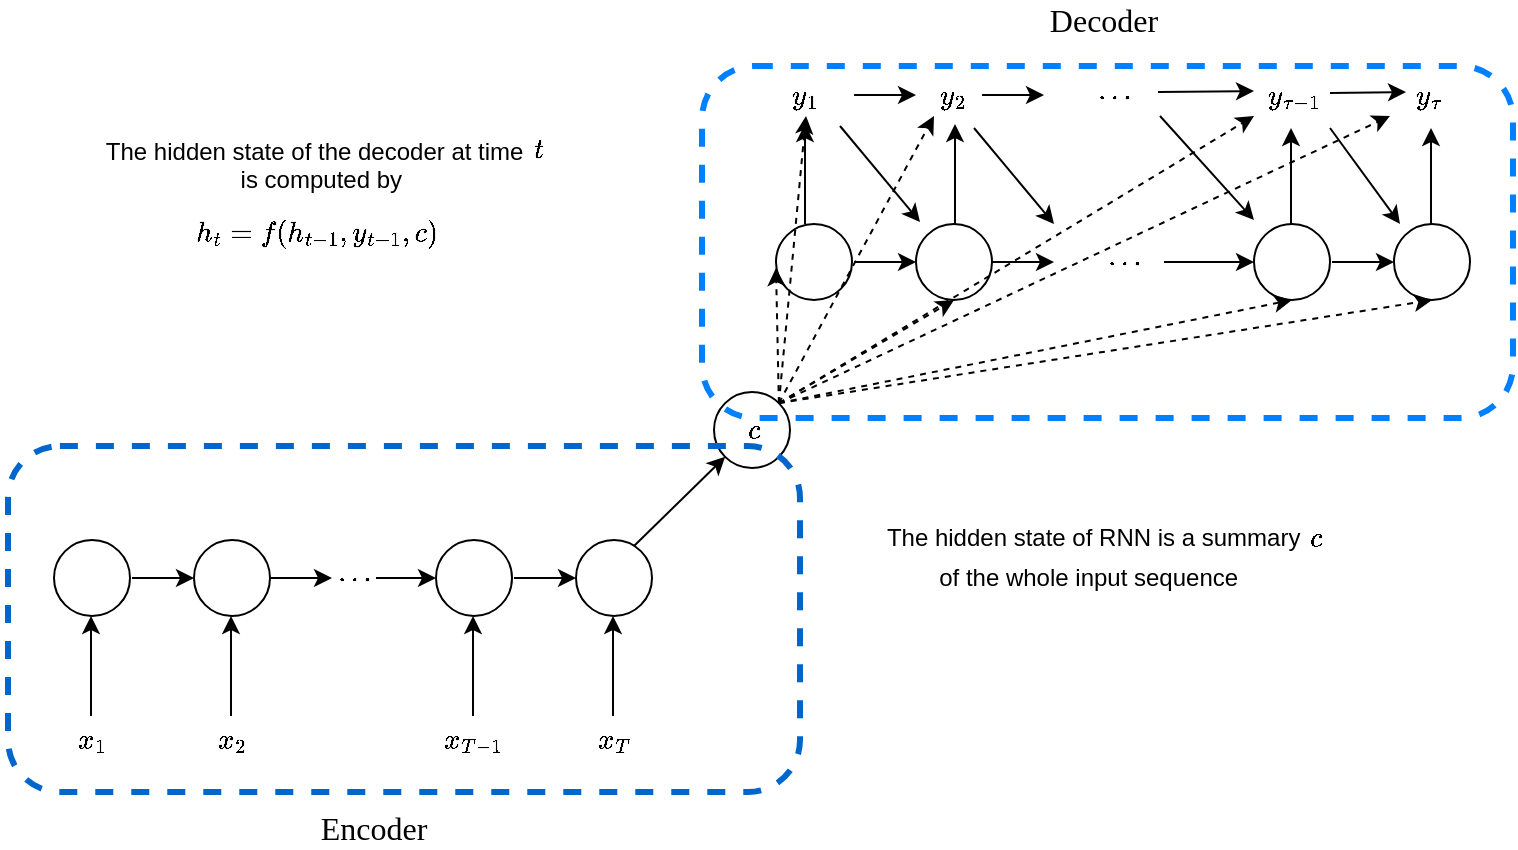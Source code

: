 <mxfile version="13.3.5" type="device"><diagram id="4Ngxd5aba3tsXLZUfL9O" name="Page-1"><mxGraphModel dx="946" dy="672" grid="0" gridSize="10" guides="1" tooltips="1" connect="1" arrows="1" fold="1" page="1" pageScale="1" pageWidth="800" pageHeight="560" math="1" shadow="0"><root><mxCell id="0"/><mxCell id="1" parent="0"/><mxCell id="Ke3yx0R-rHRX-n1DOHvx-20" value="$$x_1$$" style="text;html=1;strokeColor=none;fillColor=none;align=center;verticalAlign=middle;whiteSpace=wrap;rounded=0;" vertex="1" parent="1"><mxGeometry x="50" y="462" width="40" height="20" as="geometry"/></mxCell><mxCell id="Ke3yx0R-rHRX-n1DOHvx-21" value="" style="endArrow=classic;html=1;" edge="1" parent="1"><mxGeometry width="50" height="50" relative="1" as="geometry"><mxPoint x="69.5" y="460" as="sourcePoint"/><mxPoint x="69.5" y="410" as="targetPoint"/></mxGeometry></mxCell><mxCell id="Ke3yx0R-rHRX-n1DOHvx-33" value="" style="ellipse;whiteSpace=wrap;html=1;aspect=fixed;" vertex="1" parent="1"><mxGeometry x="51" y="372" width="38" height="38" as="geometry"/></mxCell><mxCell id="Ke3yx0R-rHRX-n1DOHvx-36" value="$$x_2$$" style="text;html=1;strokeColor=none;fillColor=none;align=center;verticalAlign=middle;whiteSpace=wrap;rounded=0;" vertex="1" parent="1"><mxGeometry x="120" y="462" width="40" height="20" as="geometry"/></mxCell><mxCell id="Ke3yx0R-rHRX-n1DOHvx-37" value="" style="endArrow=classic;html=1;" edge="1" parent="1"><mxGeometry width="50" height="50" relative="1" as="geometry"><mxPoint x="139.5" y="460" as="sourcePoint"/><mxPoint x="139.5" y="410" as="targetPoint"/></mxGeometry></mxCell><mxCell id="Ke3yx0R-rHRX-n1DOHvx-38" value="" style="ellipse;whiteSpace=wrap;html=1;aspect=fixed;" vertex="1" parent="1"><mxGeometry x="121" y="372" width="38" height="38" as="geometry"/></mxCell><mxCell id="Ke3yx0R-rHRX-n1DOHvx-39" value="" style="endArrow=classic;html=1;entryX=0;entryY=0.5;entryDx=0;entryDy=0;" edge="1" parent="1" target="Ke3yx0R-rHRX-n1DOHvx-38"><mxGeometry width="50" height="50" relative="1" as="geometry"><mxPoint x="90" y="391" as="sourcePoint"/><mxPoint x="140" y="344" as="targetPoint"/></mxGeometry></mxCell><mxCell id="Ke3yx0R-rHRX-n1DOHvx-40" value="$$x_{T-1}$$" style="text;html=1;strokeColor=none;fillColor=none;align=center;verticalAlign=middle;whiteSpace=wrap;rounded=0;" vertex="1" parent="1"><mxGeometry x="241" y="462" width="40" height="20" as="geometry"/></mxCell><mxCell id="Ke3yx0R-rHRX-n1DOHvx-41" value="" style="endArrow=classic;html=1;" edge="1" parent="1"><mxGeometry width="50" height="50" relative="1" as="geometry"><mxPoint x="260.5" y="460" as="sourcePoint"/><mxPoint x="260.5" y="410" as="targetPoint"/></mxGeometry></mxCell><mxCell id="Ke3yx0R-rHRX-n1DOHvx-42" value="" style="ellipse;whiteSpace=wrap;html=1;aspect=fixed;" vertex="1" parent="1"><mxGeometry x="242" y="372" width="38" height="38" as="geometry"/></mxCell><mxCell id="Ke3yx0R-rHRX-n1DOHvx-43" value="$$x_T$$" style="text;html=1;strokeColor=none;fillColor=none;align=center;verticalAlign=middle;whiteSpace=wrap;rounded=0;" vertex="1" parent="1"><mxGeometry x="311" y="462" width="40" height="20" as="geometry"/></mxCell><mxCell id="Ke3yx0R-rHRX-n1DOHvx-44" value="" style="endArrow=classic;html=1;" edge="1" parent="1"><mxGeometry width="50" height="50" relative="1" as="geometry"><mxPoint x="330.5" y="460" as="sourcePoint"/><mxPoint x="330.5" y="410" as="targetPoint"/></mxGeometry></mxCell><mxCell id="Ke3yx0R-rHRX-n1DOHvx-45" value="" style="ellipse;whiteSpace=wrap;html=1;aspect=fixed;" vertex="1" parent="1"><mxGeometry x="312" y="372" width="38" height="38" as="geometry"/></mxCell><mxCell id="Ke3yx0R-rHRX-n1DOHvx-46" value="" style="endArrow=classic;html=1;entryX=0;entryY=0.5;entryDx=0;entryDy=0;" edge="1" parent="1" target="Ke3yx0R-rHRX-n1DOHvx-45"><mxGeometry width="50" height="50" relative="1" as="geometry"><mxPoint x="281" y="391" as="sourcePoint"/><mxPoint x="331" y="344" as="targetPoint"/></mxGeometry></mxCell><mxCell id="Ke3yx0R-rHRX-n1DOHvx-47" value="" style="endArrow=classic;html=1;exitX=1;exitY=0.5;exitDx=0;exitDy=0;" edge="1" parent="1" source="Ke3yx0R-rHRX-n1DOHvx-38"><mxGeometry width="50" height="50" relative="1" as="geometry"><mxPoint x="291" y="401" as="sourcePoint"/><mxPoint x="190" y="391" as="targetPoint"/></mxGeometry></mxCell><mxCell id="Ke3yx0R-rHRX-n1DOHvx-48" value="" style="endArrow=classic;html=1;entryX=0;entryY=0.5;entryDx=0;entryDy=0;" edge="1" parent="1" target="Ke3yx0R-rHRX-n1DOHvx-42"><mxGeometry width="50" height="50" relative="1" as="geometry"><mxPoint x="212" y="391" as="sourcePoint"/><mxPoint x="332" y="411" as="targetPoint"/></mxGeometry></mxCell><mxCell id="Ke3yx0R-rHRX-n1DOHvx-49" value="$$\cdots$$" style="text;html=1;strokeColor=none;fillColor=none;align=center;verticalAlign=middle;whiteSpace=wrap;rounded=0;" vertex="1" parent="1"><mxGeometry x="181" y="381" width="40" height="20" as="geometry"/></mxCell><mxCell id="Ke3yx0R-rHRX-n1DOHvx-51" value="$$y_1$$" style="text;html=1;strokeColor=none;fillColor=none;align=center;verticalAlign=middle;whiteSpace=wrap;rounded=0;" vertex="1" parent="1"><mxGeometry x="407" y="140" width="40" height="20" as="geometry"/></mxCell><mxCell id="Ke3yx0R-rHRX-n1DOHvx-53" value="" style="ellipse;whiteSpace=wrap;html=1;aspect=fixed;" vertex="1" parent="1"><mxGeometry x="412" y="214" width="38" height="38" as="geometry"/></mxCell><mxCell id="Ke3yx0R-rHRX-n1DOHvx-54" value="$$y_2$$" style="text;html=1;strokeColor=none;fillColor=none;align=center;verticalAlign=middle;whiteSpace=wrap;rounded=0;" vertex="1" parent="1"><mxGeometry x="481" y="140" width="40" height="20" as="geometry"/></mxCell><mxCell id="Ke3yx0R-rHRX-n1DOHvx-55" value="" style="endArrow=classic;html=1;" edge="1" parent="1"><mxGeometry width="50" height="50" relative="1" as="geometry"><mxPoint x="501.5" y="214" as="sourcePoint"/><mxPoint x="501.5" y="164" as="targetPoint"/></mxGeometry></mxCell><mxCell id="Ke3yx0R-rHRX-n1DOHvx-56" value="" style="ellipse;whiteSpace=wrap;html=1;aspect=fixed;" vertex="1" parent="1"><mxGeometry x="482" y="214" width="38" height="38" as="geometry"/></mxCell><mxCell id="Ke3yx0R-rHRX-n1DOHvx-57" value="" style="endArrow=classic;html=1;entryX=0;entryY=0.5;entryDx=0;entryDy=0;" edge="1" parent="1" target="Ke3yx0R-rHRX-n1DOHvx-56"><mxGeometry width="50" height="50" relative="1" as="geometry"><mxPoint x="451" y="233" as="sourcePoint"/><mxPoint x="501" y="186" as="targetPoint"/></mxGeometry></mxCell><mxCell id="Ke3yx0R-rHRX-n1DOHvx-58" value="$$y_{\tau-1}$$" style="text;html=1;strokeColor=none;fillColor=none;align=center;verticalAlign=middle;whiteSpace=wrap;rounded=0;" vertex="1" parent="1"><mxGeometry x="651" y="140" width="40" height="20" as="geometry"/></mxCell><mxCell id="Ke3yx0R-rHRX-n1DOHvx-59" value="" style="endArrow=classic;html=1;" edge="1" parent="1"><mxGeometry width="50" height="50" relative="1" as="geometry"><mxPoint x="669.5" y="216" as="sourcePoint"/><mxPoint x="669.5" y="166" as="targetPoint"/></mxGeometry></mxCell><mxCell id="Ke3yx0R-rHRX-n1DOHvx-60" value="" style="ellipse;whiteSpace=wrap;html=1;aspect=fixed;" vertex="1" parent="1"><mxGeometry x="651" y="214" width="38" height="38" as="geometry"/></mxCell><mxCell id="Ke3yx0R-rHRX-n1DOHvx-61" value="$$y_\tau$$" style="text;html=1;strokeColor=none;fillColor=none;align=center;verticalAlign=middle;whiteSpace=wrap;rounded=0;" vertex="1" parent="1"><mxGeometry x="719" y="140" width="40" height="20" as="geometry"/></mxCell><mxCell id="Ke3yx0R-rHRX-n1DOHvx-62" value="" style="endArrow=classic;html=1;" edge="1" parent="1"><mxGeometry width="50" height="50" relative="1" as="geometry"><mxPoint x="739.5" y="216" as="sourcePoint"/><mxPoint x="739.5" y="166" as="targetPoint"/></mxGeometry></mxCell><mxCell id="Ke3yx0R-rHRX-n1DOHvx-63" value="" style="ellipse;whiteSpace=wrap;html=1;aspect=fixed;" vertex="1" parent="1"><mxGeometry x="721" y="214" width="38" height="38" as="geometry"/></mxCell><mxCell id="Ke3yx0R-rHRX-n1DOHvx-64" value="" style="endArrow=classic;html=1;entryX=0;entryY=0.5;entryDx=0;entryDy=0;" edge="1" parent="1" target="Ke3yx0R-rHRX-n1DOHvx-63"><mxGeometry width="50" height="50" relative="1" as="geometry"><mxPoint x="690" y="233" as="sourcePoint"/><mxPoint x="740" y="186" as="targetPoint"/></mxGeometry></mxCell><mxCell id="Ke3yx0R-rHRX-n1DOHvx-65" value="" style="endArrow=classic;html=1;exitX=1;exitY=0.5;exitDx=0;exitDy=0;" edge="1" parent="1" source="Ke3yx0R-rHRX-n1DOHvx-56"><mxGeometry width="50" height="50" relative="1" as="geometry"><mxPoint x="652" y="243" as="sourcePoint"/><mxPoint x="551" y="233" as="targetPoint"/></mxGeometry></mxCell><mxCell id="Ke3yx0R-rHRX-n1DOHvx-66" value="" style="endArrow=classic;html=1;entryX=0;entryY=0.5;entryDx=0;entryDy=0;" edge="1" parent="1" target="Ke3yx0R-rHRX-n1DOHvx-60"><mxGeometry width="50" height="50" relative="1" as="geometry"><mxPoint x="606" y="233" as="sourcePoint"/><mxPoint x="693" y="253" as="targetPoint"/></mxGeometry></mxCell><mxCell id="Ke3yx0R-rHRX-n1DOHvx-67" value="$$\cdots$$" style="text;html=1;strokeColor=none;fillColor=none;align=center;verticalAlign=middle;whiteSpace=wrap;rounded=0;" vertex="1" parent="1"><mxGeometry x="566" y="223" width="40" height="20" as="geometry"/></mxCell><mxCell id="Ke3yx0R-rHRX-n1DOHvx-69" value="" style="endArrow=classic;html=1;" edge="1" parent="1"><mxGeometry width="50" height="50" relative="1" as="geometry"><mxPoint x="426.5" y="214" as="sourcePoint"/><mxPoint x="426.5" y="164" as="targetPoint"/></mxGeometry></mxCell><mxCell id="Ke3yx0R-rHRX-n1DOHvx-70" value="" style="endArrow=classic;html=1;" edge="1" parent="1"><mxGeometry width="50" height="50" relative="1" as="geometry"><mxPoint x="444" y="165" as="sourcePoint"/><mxPoint x="484" y="213" as="targetPoint"/></mxGeometry></mxCell><mxCell id="Ke3yx0R-rHRX-n1DOHvx-71" value="" style="endArrow=classic;html=1;" edge="1" parent="1"><mxGeometry width="50" height="50" relative="1" as="geometry"><mxPoint x="511" y="166" as="sourcePoint"/><mxPoint x="551" y="214" as="targetPoint"/></mxGeometry></mxCell><mxCell id="Ke3yx0R-rHRX-n1DOHvx-72" value="" style="endArrow=classic;html=1;" edge="1" parent="1"><mxGeometry width="50" height="50" relative="1" as="geometry"><mxPoint x="604" y="160" as="sourcePoint"/><mxPoint x="651" y="212" as="targetPoint"/></mxGeometry></mxCell><mxCell id="Ke3yx0R-rHRX-n1DOHvx-73" value="" style="endArrow=classic;html=1;entryX=0;entryY=0.5;entryDx=0;entryDy=0;" edge="1" parent="1"><mxGeometry width="50" height="50" relative="1" as="geometry"><mxPoint x="451" y="149.5" as="sourcePoint"/><mxPoint x="482" y="149.5" as="targetPoint"/></mxGeometry></mxCell><mxCell id="Ke3yx0R-rHRX-n1DOHvx-74" value="" style="endArrow=classic;html=1;entryX=0;entryY=0.5;entryDx=0;entryDy=0;" edge="1" parent="1"><mxGeometry width="50" height="50" relative="1" as="geometry"><mxPoint x="515" y="149.5" as="sourcePoint"/><mxPoint x="546" y="149.5" as="targetPoint"/></mxGeometry></mxCell><mxCell id="Ke3yx0R-rHRX-n1DOHvx-75" value="$$\cdots$$" style="text;html=1;strokeColor=none;fillColor=none;align=center;verticalAlign=middle;whiteSpace=wrap;rounded=0;" vertex="1" parent="1"><mxGeometry x="561" y="140" width="40" height="20" as="geometry"/></mxCell><mxCell id="Ke3yx0R-rHRX-n1DOHvx-78" value="" style="endArrow=classic;html=1;entryX=0;entryY=0.5;entryDx=0;entryDy=0;" edge="1" parent="1"><mxGeometry width="50" height="50" relative="1" as="geometry"><mxPoint x="603" y="148" as="sourcePoint"/><mxPoint x="651" y="147.5" as="targetPoint"/></mxGeometry></mxCell><mxCell id="Ke3yx0R-rHRX-n1DOHvx-79" value="" style="endArrow=classic;html=1;" edge="1" parent="1"><mxGeometry width="50" height="50" relative="1" as="geometry"><mxPoint x="689" y="166" as="sourcePoint"/><mxPoint x="724" y="214" as="targetPoint"/></mxGeometry></mxCell><mxCell id="Ke3yx0R-rHRX-n1DOHvx-80" value="" style="endArrow=classic;html=1;" edge="1" parent="1"><mxGeometry width="50" height="50" relative="1" as="geometry"><mxPoint x="689" y="148.5" as="sourcePoint"/><mxPoint x="727" y="148" as="targetPoint"/></mxGeometry></mxCell><mxCell id="Ke3yx0R-rHRX-n1DOHvx-82" value="" style="ellipse;whiteSpace=wrap;html=1;aspect=fixed;" vertex="1" parent="1"><mxGeometry x="381" y="298" width="38" height="38" as="geometry"/></mxCell><mxCell id="Ke3yx0R-rHRX-n1DOHvx-83" value="" style="endArrow=classic;html=1;entryX=0;entryY=1;entryDx=0;entryDy=0;" edge="1" parent="1" target="Ke3yx0R-rHRX-n1DOHvx-82"><mxGeometry width="50" height="50" relative="1" as="geometry"><mxPoint x="341" y="375" as="sourcePoint"/><mxPoint x="366" y="313" as="targetPoint"/></mxGeometry></mxCell><mxCell id="Ke3yx0R-rHRX-n1DOHvx-84" value="" style="endArrow=classic;html=1;exitX=1;exitY=0;exitDx=0;exitDy=0;dashed=1;" edge="1" parent="1" source="Ke3yx0R-rHRX-n1DOHvx-82"><mxGeometry width="50" height="50" relative="1" as="geometry"><mxPoint x="362" y="286" as="sourcePoint"/><mxPoint x="412" y="236" as="targetPoint"/></mxGeometry></mxCell><mxCell id="Ke3yx0R-rHRX-n1DOHvx-85" value="" style="endArrow=classic;html=1;exitX=1;exitY=0;exitDx=0;exitDy=0;dashed=1;entryX=0.5;entryY=1;entryDx=0;entryDy=0;" edge="1" parent="1" source="Ke3yx0R-rHRX-n1DOHvx-82" target="Ke3yx0R-rHRX-n1DOHvx-51"><mxGeometry width="50" height="50" relative="1" as="geometry"><mxPoint x="379.215" y="275.785" as="sourcePoint"/><mxPoint x="352.78" y="190.22" as="targetPoint"/></mxGeometry></mxCell><mxCell id="Ke3yx0R-rHRX-n1DOHvx-86" value="" style="endArrow=classic;html=1;exitX=1;exitY=0;exitDx=0;exitDy=0;dashed=1;entryX=0.25;entryY=1;entryDx=0;entryDy=0;" edge="1" parent="1" source="Ke3yx0R-rHRX-n1DOHvx-82" target="Ke3yx0R-rHRX-n1DOHvx-54"><mxGeometry width="50" height="50" relative="1" as="geometry"><mxPoint x="446.995" y="404.785" as="sourcePoint"/><mxPoint x="474.78" y="289" as="targetPoint"/></mxGeometry></mxCell><mxCell id="Ke3yx0R-rHRX-n1DOHvx-87" value="" style="endArrow=classic;html=1;exitX=1;exitY=0;exitDx=0;exitDy=0;dashed=1;entryX=0;entryY=1;entryDx=0;entryDy=0;" edge="1" parent="1" source="Ke3yx0R-rHRX-n1DOHvx-82" target="Ke3yx0R-rHRX-n1DOHvx-58"><mxGeometry width="50" height="50" relative="1" as="geometry"><mxPoint x="443.995" y="372.005" as="sourcePoint"/><mxPoint x="471.78" y="256.22" as="targetPoint"/></mxGeometry></mxCell><mxCell id="Ke3yx0R-rHRX-n1DOHvx-88" value="" style="endArrow=classic;html=1;exitX=1;exitY=0;exitDx=0;exitDy=0;dashed=1;entryX=0.5;entryY=1;entryDx=0;entryDy=0;" edge="1" parent="1" source="Ke3yx0R-rHRX-n1DOHvx-82" target="Ke3yx0R-rHRX-n1DOHvx-56"><mxGeometry width="50" height="50" relative="1" as="geometry"><mxPoint x="488.995" y="416.785" as="sourcePoint"/><mxPoint x="516.78" y="301" as="targetPoint"/></mxGeometry></mxCell><mxCell id="Ke3yx0R-rHRX-n1DOHvx-89" value="" style="endArrow=classic;html=1;exitX=1;exitY=0;exitDx=0;exitDy=0;dashed=1;entryX=0.5;entryY=1;entryDx=0;entryDy=0;" edge="1" parent="1" source="Ke3yx0R-rHRX-n1DOHvx-82" target="Ke3yx0R-rHRX-n1DOHvx-60"><mxGeometry width="50" height="50" relative="1" as="geometry"><mxPoint x="530.995" y="462.005" as="sourcePoint"/><mxPoint x="558.78" y="346.22" as="targetPoint"/></mxGeometry></mxCell><mxCell id="Ke3yx0R-rHRX-n1DOHvx-90" value="" style="endArrow=classic;html=1;exitX=1;exitY=0;exitDx=0;exitDy=0;dashed=1;entryX=0.5;entryY=1;entryDx=0;entryDy=0;" edge="1" parent="1" source="Ke3yx0R-rHRX-n1DOHvx-82" target="Ke3yx0R-rHRX-n1DOHvx-63"><mxGeometry width="50" height="50" relative="1" as="geometry"><mxPoint x="509.995" y="412.785" as="sourcePoint"/><mxPoint x="537.78" y="297" as="targetPoint"/></mxGeometry></mxCell><mxCell id="Ke3yx0R-rHRX-n1DOHvx-91" value="" style="endArrow=classic;html=1;exitX=1;exitY=0;exitDx=0;exitDy=0;dashed=1;entryX=0;entryY=1;entryDx=0;entryDy=0;" edge="1" parent="1" source="Ke3yx0R-rHRX-n1DOHvx-82" target="Ke3yx0R-rHRX-n1DOHvx-61"><mxGeometry width="50" height="50" relative="1" as="geometry"><mxPoint x="519.995" y="476.785" as="sourcePoint"/><mxPoint x="547.78" y="361" as="targetPoint"/></mxGeometry></mxCell><mxCell id="Ke3yx0R-rHRX-n1DOHvx-92" value="$$c$$" style="text;html=1;strokeColor=none;fillColor=none;align=center;verticalAlign=middle;whiteSpace=wrap;rounded=0;" vertex="1" parent="1"><mxGeometry x="381" y="307" width="40" height="20" as="geometry"/></mxCell><mxCell id="Ke3yx0R-rHRX-n1DOHvx-93" value="&lt;font style=&quot;font-size: 16px&quot; face=&quot;Times New Roman&quot;&gt;Encoder&lt;/font&gt;" style="text;html=1;strokeColor=none;fillColor=none;align=center;verticalAlign=middle;whiteSpace=wrap;rounded=0;" vertex="1" parent="1"><mxGeometry x="191" y="506" width="40" height="20" as="geometry"/></mxCell><mxCell id="Ke3yx0R-rHRX-n1DOHvx-94" value="&lt;font style=&quot;font-size: 16px&quot; face=&quot;Times New Roman&quot;&gt;Decoder&lt;/font&gt;" style="text;html=1;strokeColor=none;fillColor=none;align=center;verticalAlign=middle;whiteSpace=wrap;rounded=0;" vertex="1" parent="1"><mxGeometry x="555.75" y="102" width="40" height="20" as="geometry"/></mxCell><mxCell id="Ke3yx0R-rHRX-n1DOHvx-95" value="" style="rounded=1;whiteSpace=wrap;html=1;dashed=1;fillColor=none;strokeColor=#0066CC;strokeWidth=3;" vertex="1" parent="1"><mxGeometry x="28" y="325" width="396" height="173" as="geometry"/></mxCell><mxCell id="Ke3yx0R-rHRX-n1DOHvx-96" value="" style="rounded=1;whiteSpace=wrap;html=1;fillColor=none;dashed=1;strokeColor=#007FFF;strokeWidth=3;" vertex="1" parent="1"><mxGeometry x="375" y="135" width="405.5" height="176" as="geometry"/></mxCell><mxCell id="Ke3yx0R-rHRX-n1DOHvx-101" value="The hidden state of the decoder at time&amp;nbsp;&lt;br&gt;&amp;nbsp;is computed by $$h_t = f(h_{t-1}, y_{t-1}, c)$$" style="text;html=1;strokeColor=none;fillColor=none;align=center;verticalAlign=middle;whiteSpace=wrap;rounded=0;dashed=1;" vertex="1" parent="1"><mxGeometry x="24" y="194" width="318" height="20" as="geometry"/></mxCell><mxCell id="Ke3yx0R-rHRX-n1DOHvx-106" value="$$t$$" style="text;html=1;strokeColor=none;fillColor=none;align=center;verticalAlign=middle;whiteSpace=wrap;rounded=0;dashed=1;" vertex="1" parent="1"><mxGeometry x="274" y="167" width="40" height="20" as="geometry"/></mxCell><mxCell id="Ke3yx0R-rHRX-n1DOHvx-108" value="The hidden state of RNN is a summary&amp;nbsp;" style="text;html=1;strokeColor=none;fillColor=none;align=center;verticalAlign=middle;whiteSpace=wrap;rounded=0;dashed=1;glass=0;shadow=0;" vertex="1" parent="1"><mxGeometry x="454" y="361" width="237" height="20" as="geometry"/></mxCell><mxCell id="Ke3yx0R-rHRX-n1DOHvx-110" value="$$c$$" style="text;html=1;strokeColor=none;fillColor=none;align=center;verticalAlign=middle;whiteSpace=wrap;rounded=0;" vertex="1" parent="1"><mxGeometry x="662" y="361" width="40" height="20" as="geometry"/></mxCell><mxCell id="Ke3yx0R-rHRX-n1DOHvx-111" value="of the whole input sequence&amp;nbsp;" style="text;html=1;strokeColor=none;fillColor=none;align=center;verticalAlign=middle;whiteSpace=wrap;rounded=0;shadow=0;glass=0;dashed=1;" vertex="1" parent="1"><mxGeometry x="461" y="381" width="218" height="20" as="geometry"/></mxCell><mxCell id="Ke3yx0R-rHRX-n1DOHvx-114" style="edgeStyle=orthogonalEdgeStyle;rounded=0;orthogonalLoop=1;jettySize=auto;html=1;exitX=0.5;exitY=1;exitDx=0;exitDy=0;dashed=1;strokeWidth=3;" edge="1" parent="1" source="Ke3yx0R-rHRX-n1DOHvx-110" target="Ke3yx0R-rHRX-n1DOHvx-110"><mxGeometry relative="1" as="geometry"/></mxCell></root></mxGraphModel></diagram></mxfile>